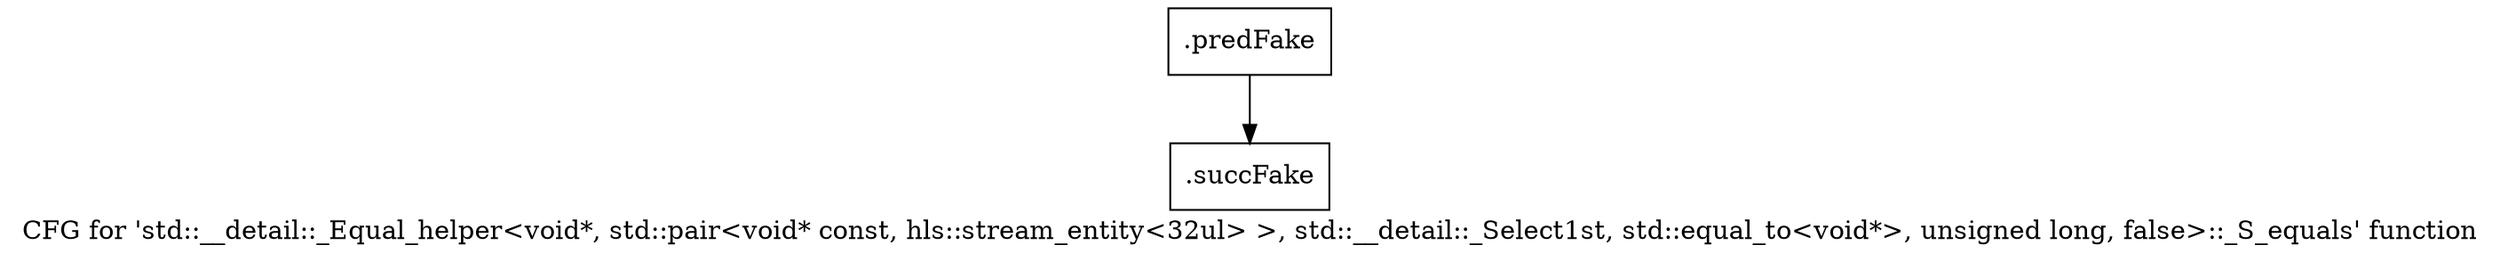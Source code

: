 digraph "CFG for 'std::__detail::_Equal_helper\<void*, std::pair\<void* const, hls::stream_entity\<32ul\> \>, std::__detail::_Select1st, std::equal_to\<void*\>, unsigned long, false\>::_S_equals' function" {
	label="CFG for 'std::__detail::_Equal_helper\<void*, std::pair\<void* const, hls::stream_entity\<32ul\> \>, std::__detail::_Select1st, std::equal_to\<void*\>, unsigned long, false\>::_S_equals' function";

	Node0x5828480 [shape=record,filename="",linenumber="",label="{.predFake}"];
	Node0x5828480 -> Node0x60a3680[ callList="" memoryops="" filename="/mnt/xilinx/Vitis_HLS/2021.2/tps/lnx64/gcc-6.2.0/lib/gcc/x86_64-pc-linux-gnu/6.2.0/../../../../include/c++/6.2.0/bits/hashtable_policy.h" execusionnum="3"];
	Node0x60a3680 [shape=record,filename="/mnt/xilinx/Vitis_HLS/2021.2/tps/lnx64/gcc-6.2.0/lib/gcc/x86_64-pc-linux-gnu/6.2.0/../../../../include/c++/6.2.0/bits/hashtable_policy.h",linenumber="1331",label="{.succFake}"];
}
